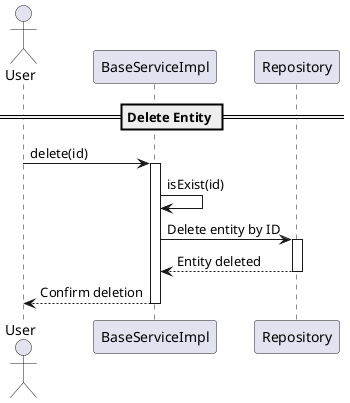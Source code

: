 @startuml Delete

actor User
participant "BaseServiceImpl" as BSI
participant "Repository" as REP

== Delete Entity ==
User -> BSI: delete(id)
activate BSI

BSI -> BSI: isExist(id)
BSI -> REP: Delete entity by ID
activate REP
REP --> BSI: Entity deleted
deactivate REP

BSI --> User: Confirm deletion
deactivate BSI

@enduml

